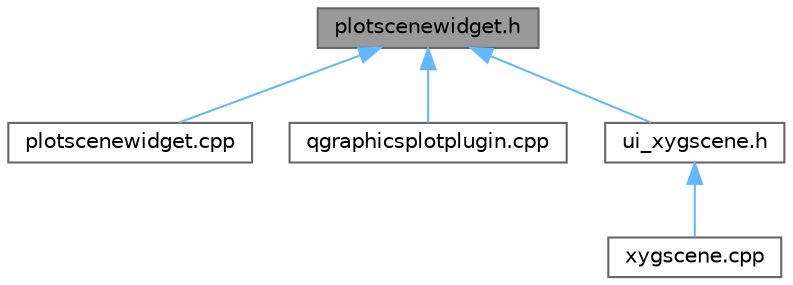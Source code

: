 digraph "plotscenewidget.h"
{
 // LATEX_PDF_SIZE
  bgcolor="transparent";
  edge [fontname=Helvetica,fontsize=10,labelfontname=Helvetica,labelfontsize=10];
  node [fontname=Helvetica,fontsize=10,shape=box,height=0.2,width=0.4];
  Node1 [label="plotscenewidget.h",height=0.2,width=0.4,color="gray40", fillcolor="grey60", style="filled", fontcolor="black",tooltip=" "];
  Node1 -> Node2 [dir="back",color="steelblue1",style="solid"];
  Node2 [label="plotscenewidget.cpp",height=0.2,width=0.4,color="grey40", fillcolor="white", style="filled",URL="$plotscenewidget_8cpp.html",tooltip=" "];
  Node1 -> Node3 [dir="back",color="steelblue1",style="solid"];
  Node3 [label="qgraphicsplotplugin.cpp",height=0.2,width=0.4,color="grey40", fillcolor="white", style="filled",URL="$qgraphicsplotplugin_8cpp.html",tooltip=" "];
  Node1 -> Node4 [dir="back",color="steelblue1",style="solid"];
  Node4 [label="ui_xygscene.h",height=0.2,width=0.4,color="grey40", fillcolor="white", style="filled",URL="$ui__xygscene_8h.html",tooltip=" "];
  Node4 -> Node5 [dir="back",color="steelblue1",style="solid"];
  Node5 [label="xygscene.cpp",height=0.2,width=0.4,color="grey40", fillcolor="white", style="filled",URL="$xygscene_8cpp.html",tooltip=" "];
}
